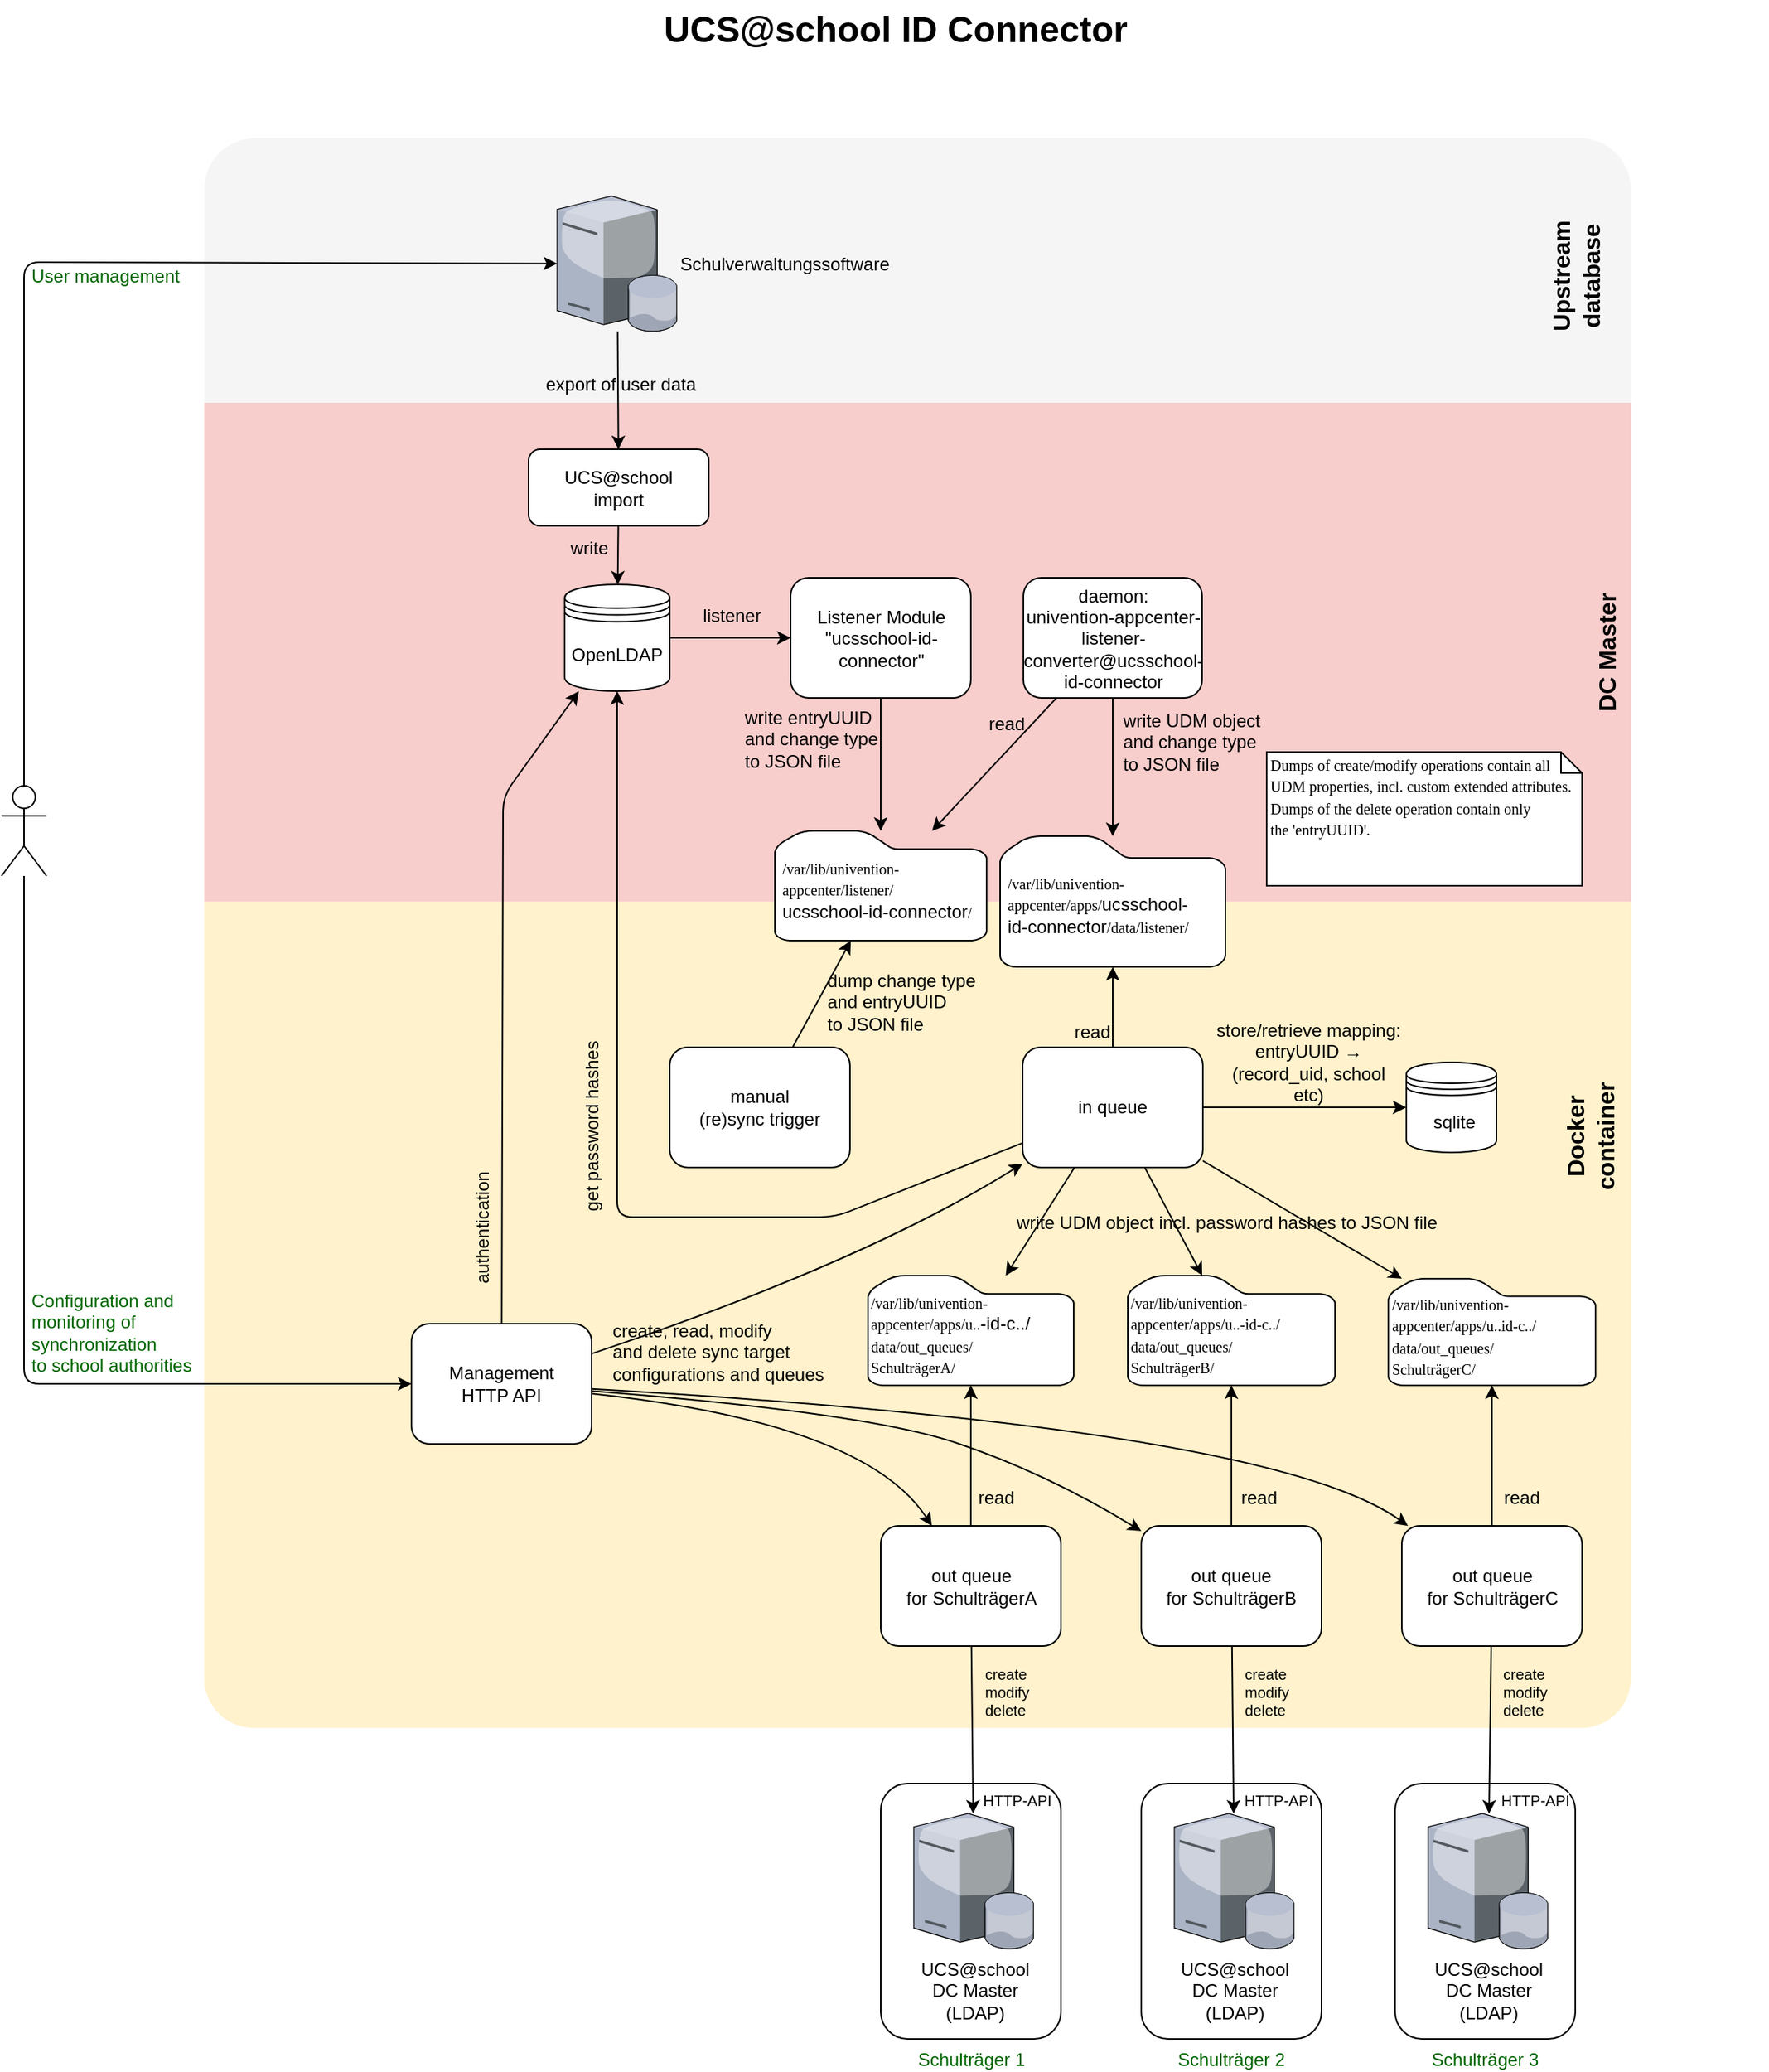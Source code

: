 <mxfile version="11.1.4" type="device"><diagram name="Page-1" id="e3a06f82-3646-2815-327d-82caf3d4e204"><mxGraphModel dx="1100" dy="651" grid="1" gridSize="10" guides="1" tooltips="1" connect="1" arrows="1" fold="1" page="1" pageScale="1.5" pageWidth="827" pageHeight="1169" background="none" math="0" shadow="0"><root><mxCell id="0" style=";html=1;"/><mxCell id="1" style=";html=1;" parent="0"/><mxCell id="p7PzKAsiORyZHISJg6rD-92" value="&lt;font color=&quot;#006600&quot;&gt;Bildungsministerium&lt;/font&gt;" style="rounded=1;whiteSpace=wrap;html=1;labelPosition=center;verticalLabelPosition=bottom;align=center;verticalAlign=top;strokeColor=none;fillColor=#f5f5f5;fontColor=#333333;" parent="1" vertex="1"><mxGeometry x="160" y="142" width="950" height="226" as="geometry"/></mxCell><mxCell id="Fv9wVL-wuWfZurTPlImG-31" value="" style="rounded=1;whiteSpace=wrap;html=1;labelPosition=center;verticalLabelPosition=bottom;align=center;verticalAlign=top;fillColor=#fff2cc;strokeColor=none;" parent="1" vertex="1"><mxGeometry x="160" y="350" width="950" height="810" as="geometry"/></mxCell><mxCell id="p7PzKAsiORyZHISJg6rD-90" value="" style="rounded=0;whiteSpace=wrap;html=1;labelBackgroundColor=#ffffff;fontSize=12;align=left;fillColor=#f8cecc;strokeColor=none;" parent="1" vertex="1"><mxGeometry x="160" y="318" width="950" height="332" as="geometry"/></mxCell><mxCell id="p7PzKAsiORyZHISJg6rD-93" value="" style="rounded=1;whiteSpace=wrap;html=1;labelPosition=center;verticalLabelPosition=bottom;align=center;verticalAlign=top;fillColor=#fff2cc;strokeColor=none;" parent="1" vertex="1"><mxGeometry x="160" y="980" width="950" height="220" as="geometry"/></mxCell><mxCell id="p7PzKAsiORyZHISJg6rD-4" value="OpenLDAP" style="shape=datastore;whiteSpace=wrap;html=1;labelPosition=center;verticalLabelPosition=middle;align=center;verticalAlign=middle;" parent="1" vertex="1"><mxGeometry x="400" y="439.0" width="70" height="71" as="geometry"/></mxCell><mxCell id="p7PzKAsiORyZHISJg6rD-5" value="Listener Module&lt;br&gt;&quot;&lt;span&gt;ucsschool-id-connector&lt;/span&gt;&lt;span&gt;&quot;&lt;/span&gt;" style="shape=ext;rounded=1;html=1;whiteSpace=wrap;" parent="1" vertex="1"><mxGeometry x="550.5" y="434.5" width="120" height="80" as="geometry"/></mxCell><mxCell id="p7PzKAsiORyZHISJg6rD-6" value="" style="endArrow=classic;html=1;" parent="1" source="p7PzKAsiORyZHISJg6rD-4" target="p7PzKAsiORyZHISJg6rD-5" edge="1"><mxGeometry width="50" height="50" relative="1" as="geometry"><mxPoint x="422.5" y="620.0" as="sourcePoint"/><mxPoint x="576.5" y="620.0" as="targetPoint"/></mxGeometry></mxCell><mxCell id="p7PzKAsiORyZHISJg6rD-7" value="listener" style="text;html=1;resizable=0;points=[];align=center;verticalAlign=middle;labelBackgroundColor=none;" parent="p7PzKAsiORyZHISJg6rD-6" vertex="1" connectable="0"><mxGeometry x="0.342" relative="1" as="geometry"><mxPoint x="-13.5" y="-14.5" as="offset"/></mxGeometry></mxCell><mxCell id="p7PzKAsiORyZHISJg6rD-13" value="UCS@school&lt;br&gt;import" style="shape=ext;rounded=1;html=1;whiteSpace=wrap;" parent="1" vertex="1"><mxGeometry x="376" y="349" width="120" height="51" as="geometry"/></mxCell><mxCell id="p7PzKAsiORyZHISJg6rD-14" value="" style="endArrow=classic;html=1;" parent="1" source="p7PzKAsiORyZHISJg6rD-13" target="p7PzKAsiORyZHISJg6rD-4" edge="1"><mxGeometry width="50" height="50" relative="1" as="geometry"><mxPoint x="115.0" y="679.0" as="sourcePoint"/><mxPoint x="219" y="679.0" as="targetPoint"/></mxGeometry></mxCell><mxCell id="p7PzKAsiORyZHISJg6rD-15" value="write" style="text;html=1;resizable=0;points=[];align=center;verticalAlign=middle;labelBackgroundColor=none;" parent="p7PzKAsiORyZHISJg6rD-14" vertex="1" connectable="0"><mxGeometry x="0.342" relative="1" as="geometry"><mxPoint x="-19.5" y="-11" as="offset"/></mxGeometry></mxCell><mxCell id="p7PzKAsiORyZHISJg6rD-18" value="&lt;div&gt;daemon:&lt;/div&gt;&lt;div&gt;univention-appcenter-listener-converter@&lt;span&gt;ucsschool-id-connector&lt;/span&gt;&lt;/div&gt;" style="shape=ext;rounded=1;html=1;whiteSpace=wrap;" parent="1" vertex="1"><mxGeometry x="705.5" y="434.5" width="119" height="80" as="geometry"/></mxCell><mxCell id="p7PzKAsiORyZHISJg6rD-30" value="in queue" style="shape=ext;rounded=1;html=1;whiteSpace=wrap;" parent="1" vertex="1"><mxGeometry x="705" y="747.0" width="120" height="80" as="geometry"/></mxCell><mxCell id="p7PzKAsiORyZHISJg6rD-36" value="sqlite" style="shape=datastore;whiteSpace=wrap;html=1;labelPosition=center;verticalLabelPosition=middle;align=center;verticalAlign=middle;spacingLeft=3;" parent="1" vertex="1"><mxGeometry x="960.5" y="757.0" width="60" height="60" as="geometry"/></mxCell><mxCell id="p7PzKAsiORyZHISJg6rD-37" value="" style="endArrow=none;html=1;startArrow=classic;startFill=1;endFill=0;" parent="1" source="p7PzKAsiORyZHISJg6rD-36" target="p7PzKAsiORyZHISJg6rD-30" edge="1"><mxGeometry width="50" height="50" relative="1" as="geometry"><mxPoint x="692.5" y="892.5" as="sourcePoint"/><mxPoint x="692.5" y="1002.5" as="targetPoint"/></mxGeometry></mxCell><mxCell id="p7PzKAsiORyZHISJg6rD-38" value="store/retrieve&amp;nbsp;&lt;span style=&quot;text-align: left ; white-space: normal&quot;&gt;mapping:&lt;/span&gt;&lt;br&gt;&lt;span style=&quot;text-align: left ; white-space: normal&quot;&gt;entryUUID →&lt;br&gt;(record_uid, school etc)&lt;/span&gt;" style="text;html=1;resizable=0;points=[];align=center;verticalAlign=middle;labelBackgroundColor=none;spacingLeft=3;" parent="p7PzKAsiORyZHISJg6rD-37" vertex="1" connectable="0"><mxGeometry x="0.342" relative="1" as="geometry"><mxPoint x="23.5" y="-30" as="offset"/></mxGeometry></mxCell><mxCell id="p7PzKAsiORyZHISJg6rD-49" value="&lt;span&gt;&lt;font face=&quot;verdana&quot;&gt;&lt;span style=&quot;font-size: 10px&quot;&gt;/var/lib/univention-&lt;br&gt;appcenter/apps/u..&lt;/span&gt;&lt;/font&gt;&lt;/span&gt;&lt;span&gt;-id-c../&lt;/span&gt;&lt;span&gt;&lt;font face=&quot;verdana&quot;&gt;&lt;span style=&quot;font-size: 10px&quot;&gt;&lt;br&gt;&lt;/span&gt;&lt;/font&gt;&lt;/span&gt;&lt;span&gt;&lt;font face=&quot;verdana&quot;&gt;&lt;span style=&quot;font-size: 10px&quot;&gt;data/out_queues/&lt;br&gt;SchulträgerA/&lt;/span&gt;&lt;/font&gt;&lt;br&gt;&lt;/span&gt;" style="shadow=0;dashed=0;html=1;strokeColor=#000000;labelPosition=center;verticalLabelPosition=middle;verticalAlign=middle;align=left;shape=mxgraph.mscae.enterprise.folder;fillColor=#ffffff;fontFamily=Helvetica;fontSize=12;fontColor=#000000;spacing=2;spacingTop=4;" parent="1" vertex="1"><mxGeometry x="602" y="899.0" width="137" height="73" as="geometry"/></mxCell><mxCell id="p7PzKAsiORyZHISJg6rD-50" value="&lt;span style=&quot;font-family: &amp;#34;verdana&amp;#34; ; font-size: 10px&quot;&gt;/var/lib/univention-&lt;br&gt;appcenter/apps/u..-&lt;/span&gt;&lt;span style=&quot;font-family: &amp;#34;verdana&amp;#34; ; font-size: 10px&quot;&gt;id-c../&lt;/span&gt;&lt;span style=&quot;font-family: &amp;#34;verdana&amp;#34; ; font-size: 10px&quot;&gt;&lt;br&gt;data/out_queues/&lt;br&gt;&lt;/span&gt;&lt;span style=&quot;font-family: &amp;#34;verdana&amp;#34; ; font-size: 10px&quot;&gt;SchulträgerB/&lt;/span&gt;&lt;span style=&quot;font-family: &amp;#34;verdana&amp;#34; ; font-size: 10px&quot;&gt;&lt;br&gt;&lt;/span&gt;" style="shadow=0;dashed=0;html=1;strokeColor=#000000;labelPosition=center;verticalLabelPosition=middle;verticalAlign=middle;align=left;shape=mxgraph.mscae.enterprise.folder;fillColor=#ffffff;fontFamily=Helvetica;fontSize=12;fontColor=#000000;spacingTop=4;" parent="1" vertex="1"><mxGeometry x="775" y="899" width="138" height="73" as="geometry"/></mxCell><mxCell id="p7PzKAsiORyZHISJg6rD-51" value="&lt;span style=&quot;font-family: &amp;#34;verdana&amp;#34; ; font-size: 10px&quot;&gt;/var/lib/univention-&lt;br&gt;appcenter/apps/u..&lt;/span&gt;&lt;span style=&quot;font-family: &amp;#34;verdana&amp;#34; ; font-size: 10px&quot;&gt;id-c..&lt;/span&gt;&lt;span style=&quot;font-family: &amp;#34;verdana&amp;#34; ; font-size: 10px&quot;&gt;/&lt;br&gt;data/out_queues/&lt;br&gt;&lt;/span&gt;&lt;span style=&quot;font-family: &amp;#34;verdana&amp;#34; ; font-size: 10px&quot;&gt;SchulträgerC/&lt;/span&gt;&lt;span style=&quot;font-family: &amp;#34;verdana&amp;#34; ; font-size: 10px&quot;&gt;&lt;br&gt;&lt;/span&gt;" style="shadow=0;dashed=0;html=1;strokeColor=#000000;labelPosition=center;verticalLabelPosition=middle;verticalAlign=middle;align=left;shape=mxgraph.mscae.enterprise.folder;fillColor=#ffffff;fontFamily=Helvetica;fontSize=12;fontColor=#000000;spacingTop=4;" parent="1" vertex="1"><mxGeometry x="948.5" y="901.0" width="138" height="71" as="geometry"/></mxCell><mxCell id="p7PzKAsiORyZHISJg6rD-58" value="out queue&lt;br&gt;for SchulträgerA" style="shape=ext;rounded=1;html=1;whiteSpace=wrap;" parent="1" vertex="1"><mxGeometry x="610.5" y="1065.5" width="120" height="80" as="geometry"/></mxCell><mxCell id="p7PzKAsiORyZHISJg6rD-59" value="out queue&lt;br&gt;for SchulträgerC" style="shape=ext;rounded=1;html=1;whiteSpace=wrap;" parent="1" vertex="1"><mxGeometry x="957.5" y="1065.5" width="120" height="80" as="geometry"/></mxCell><mxCell id="p7PzKAsiORyZHISJg6rD-60" value="out queue&lt;br&gt;for SchulträgerB" style="shape=ext;rounded=1;html=1;whiteSpace=wrap;" parent="1" vertex="1"><mxGeometry x="784" y="1065.5" width="120" height="80" as="geometry"/></mxCell><mxCell id="p7PzKAsiORyZHISJg6rD-61" value="" style="endArrow=none;html=1;startArrow=classic;startFill=1;endFill=0;" parent="1" source="p7PzKAsiORyZHISJg6rD-49" target="p7PzKAsiORyZHISJg6rD-58" edge="1"><mxGeometry width="50" height="50" relative="1" as="geometry"><mxPoint x="520.5" y="1234.0" as="sourcePoint"/><mxPoint x="520.5" y="1344" as="targetPoint"/></mxGeometry></mxCell><mxCell id="p7PzKAsiORyZHISJg6rD-62" value="read" style="text;html=1;resizable=0;points=[];align=center;verticalAlign=middle;labelBackgroundColor=none;spacingLeft=3;" parent="p7PzKAsiORyZHISJg6rD-61" vertex="1" connectable="0"><mxGeometry x="0.342" relative="1" as="geometry"><mxPoint x="14.5" y="12.5" as="offset"/></mxGeometry></mxCell><mxCell id="p7PzKAsiORyZHISJg6rD-63" value="" style="endArrow=none;html=1;startArrow=classic;startFill=1;endFill=0;" parent="1" source="p7PzKAsiORyZHISJg6rD-50" target="p7PzKAsiORyZHISJg6rD-60" edge="1"><mxGeometry width="50" height="50" relative="1" as="geometry"><mxPoint x="676" y="1264" as="sourcePoint"/><mxPoint x="676" y="1374" as="targetPoint"/></mxGeometry></mxCell><mxCell id="p7PzKAsiORyZHISJg6rD-64" value="read" style="text;html=1;resizable=0;points=[];align=center;verticalAlign=middle;labelBackgroundColor=none;spacingLeft=3;" parent="p7PzKAsiORyZHISJg6rD-63" vertex="1" connectable="0"><mxGeometry x="0.342" relative="1" as="geometry"><mxPoint x="16" y="12.5" as="offset"/></mxGeometry></mxCell><mxCell id="p7PzKAsiORyZHISJg6rD-65" value="" style="endArrow=none;html=1;startArrow=classic;startFill=1;endFill=0;" parent="1" source="p7PzKAsiORyZHISJg6rD-51" target="p7PzKAsiORyZHISJg6rD-59" edge="1"><mxGeometry width="50" height="50" relative="1" as="geometry"><mxPoint x="950.5" y="1254" as="sourcePoint"/><mxPoint x="950.5" y="1364" as="targetPoint"/></mxGeometry></mxCell><mxCell id="p7PzKAsiORyZHISJg6rD-66" value="read" style="text;html=1;resizable=0;points=[];align=center;verticalAlign=middle;labelBackgroundColor=none;spacingLeft=3;" parent="p7PzKAsiORyZHISJg6rD-65" vertex="1" connectable="0"><mxGeometry x="0.342" relative="1" as="geometry"><mxPoint x="17.5" y="12.5" as="offset"/></mxGeometry></mxCell><mxCell id="p7PzKAsiORyZHISJg6rD-57" value="&lt;span style=&quot;font-size: 10px&quot;&gt;Dumps of create/modify operations contain all UDM properties, incl. custom extended attributes.&lt;br&gt;Dumps of the delete operation contain only the&amp;nbsp;&lt;/span&gt;&lt;span style=&quot;font-size: 10px&quot;&gt;'entryUUID'.&lt;/span&gt;&lt;span style=&quot;font-size: 10px&quot;&gt;&lt;br&gt;&lt;/span&gt;" style="shape=note;whiteSpace=wrap;html=1;size=14;verticalAlign=top;align=left;spacingTop=-6;rounded=0;shadow=0;comic=0;labelBackgroundColor=none;strokeColor=#000000;strokeWidth=1;fillColor=#FFFFFF;fontFamily=Verdana;fontSize=12;fontColor=#000000;" parent="1" vertex="1"><mxGeometry x="867.5" y="550.5" width="210" height="89" as="geometry"/></mxCell><mxCell id="p7PzKAsiORyZHISJg6rD-9" value="&lt;span style=&quot;font-family: &amp;#34;verdana&amp;#34; ; font-size: 10px&quot;&gt;/var/lib/univention-&lt;br&gt;appcenter/listener/&lt;br&gt;&lt;/span&gt;&lt;span&gt;ucsschool-id-connector&lt;/span&gt;&lt;span style=&quot;font-family: &amp;#34;verdana&amp;#34; ; font-size: 10px&quot;&gt;/&lt;br&gt;&lt;/span&gt;" style="shadow=0;dashed=0;html=1;strokeColor=#000000;labelPosition=center;verticalLabelPosition=middle;verticalAlign=middle;align=left;shape=mxgraph.mscae.enterprise.folder;fillColor=#ffffff;fontFamily=Helvetica;fontSize=12;fontColor=#000000;spacingLeft=3;spacingTop=4;" parent="1" vertex="1"><mxGeometry x="540" y="603" width="141" height="73" as="geometry"/></mxCell><mxCell id="p7PzKAsiORyZHISJg6rD-21" value="&lt;span&gt;&lt;font face=&quot;verdana&quot;&gt;&lt;span style=&quot;font-size: 10px&quot;&gt;/var/lib/univention-&lt;br&gt;appcenter/apps/&lt;/span&gt;&lt;/font&gt;&lt;/span&gt;&lt;span&gt;ucsschool-&lt;br&gt;id-connector&lt;/span&gt;&lt;span&gt;&lt;font face=&quot;verdana&quot;&gt;&lt;span style=&quot;font-size: 10px&quot;&gt;/data/listener/&lt;/span&gt;&lt;/font&gt;&lt;br&gt;&lt;/span&gt;" style="shadow=0;dashed=0;html=1;strokeColor=#000000;labelPosition=center;verticalLabelPosition=middle;verticalAlign=middle;align=left;shape=mxgraph.mscae.enterprise.folder;fillColor=#ffffff;fontFamily=Helvetica;fontSize=12;fontColor=#000000;spacingLeft=3;spacingTop=4;" parent="1" vertex="1"><mxGeometry x="690" y="606.5" width="150" height="87" as="geometry"/></mxCell><mxCell id="p7PzKAsiORyZHISJg6rD-10" value="" style="endArrow=classic;html=1;" parent="1" source="p7PzKAsiORyZHISJg6rD-5" target="p7PzKAsiORyZHISJg6rD-9" edge="1"><mxGeometry width="50" height="50" relative="1" as="geometry"><mxPoint x="635.5" y="591.5" as="sourcePoint"/><mxPoint x="752.5" y="591.5" as="targetPoint"/></mxGeometry></mxCell><mxCell id="p7PzKAsiORyZHISJg6rD-11" value="write entryUUID&lt;br&gt;and change type&lt;br&gt;to JSON file" style="text;html=1;resizable=0;points=[];align=left;verticalAlign=middle;labelBackgroundColor=none;spacingRight=3;" parent="p7PzKAsiORyZHISJg6rD-10" vertex="1" connectable="0"><mxGeometry x="0.342" relative="1" as="geometry"><mxPoint x="-92.5" y="-32.5" as="offset"/></mxGeometry></mxCell><mxCell id="p7PzKAsiORyZHISJg6rD-19" value="" style="endArrow=classic;html=1;" parent="1" source="p7PzKAsiORyZHISJg6rD-18" target="p7PzKAsiORyZHISJg6rD-21" edge="1"><mxGeometry width="50" height="50" relative="1" as="geometry"><mxPoint x="464.5" y="688.5" as="sourcePoint"/><mxPoint x="464.5" y="798.5" as="targetPoint"/></mxGeometry></mxCell><mxCell id="p7PzKAsiORyZHISJg6rD-20" value="write UDM object&lt;br&gt;&lt;span style=&quot;text-align: right&quot;&gt;and change type&lt;br&gt;&lt;/span&gt;to JSON file" style="text;html=1;resizable=0;points=[];align=left;verticalAlign=middle;labelBackgroundColor=none;spacingLeft=3;" parent="p7PzKAsiORyZHISJg6rD-19" vertex="1" connectable="0"><mxGeometry x="0.342" relative="1" as="geometry"><mxPoint x="2" y="-32.5" as="offset"/></mxGeometry></mxCell><mxCell id="p7PzKAsiORyZHISJg6rD-22" value="" style="endArrow=classic;html=1;" parent="1" source="p7PzKAsiORyZHISJg6rD-18" target="p7PzKAsiORyZHISJg6rD-9" edge="1"><mxGeometry width="50" height="50" relative="1" as="geometry"><mxPoint x="692.5" y="688.5" as="sourcePoint"/><mxPoint x="692.5" y="798.5" as="targetPoint"/></mxGeometry></mxCell><mxCell id="p7PzKAsiORyZHISJg6rD-23" value="read" style="text;html=1;resizable=0;points=[];align=center;verticalAlign=middle;labelBackgroundColor=none;" parent="p7PzKAsiORyZHISJg6rD-22" vertex="1" connectable="0"><mxGeometry x="0.342" relative="1" as="geometry"><mxPoint x="21.5" y="-42" as="offset"/></mxGeometry></mxCell><mxCell id="p7PzKAsiORyZHISJg6rD-41" value="" style="endArrow=classic;html=1;" parent="1" source="p7PzKAsiORyZHISJg6rD-30" target="p7PzKAsiORyZHISJg6rD-4" edge="1"><mxGeometry width="50" height="50" relative="1" as="geometry"><mxPoint x="738.7" y="1092" as="sourcePoint"/><mxPoint x="674.3" y="1162" as="targetPoint"/><Array as="points"><mxPoint x="580" y="860"/><mxPoint x="435" y="860"/></Array></mxGeometry></mxCell><mxCell id="p7PzKAsiORyZHISJg6rD-42" value="get password hashes" style="text;html=1;resizable=0;points=[];align=center;verticalAlign=middle;labelBackgroundColor=none;rotation=-90;" parent="p7PzKAsiORyZHISJg6rD-41" vertex="1" connectable="0"><mxGeometry x="0.342" relative="1" as="geometry"><mxPoint x="-17" y="83" as="offset"/></mxGeometry></mxCell><mxCell id="p7PzKAsiORyZHISJg6rD-28" value="" style="endArrow=none;html=1;startArrow=classic;startFill=1;endFill=0;" parent="1" source="p7PzKAsiORyZHISJg6rD-21" target="p7PzKAsiORyZHISJg6rD-30" edge="1"><mxGeometry width="50" height="50" relative="1" as="geometry"><mxPoint x="514.5" y="1078.5" as="sourcePoint"/><mxPoint x="938.5" y="1562.361" as="targetPoint"/></mxGeometry></mxCell><mxCell id="p7PzKAsiORyZHISJg6rD-29" value="read" style="text;html=1;resizable=0;points=[];align=center;verticalAlign=middle;labelBackgroundColor=none;spacingLeft=3;" parent="p7PzKAsiORyZHISJg6rD-28" vertex="1" connectable="0"><mxGeometry x="0.342" relative="1" as="geometry"><mxPoint x="-16" y="7" as="offset"/></mxGeometry></mxCell><mxCell id="p7PzKAsiORyZHISJg6rD-103" value="DC Master" style="text;html=1;strokeColor=none;fillColor=none;align=center;verticalAlign=middle;whiteSpace=wrap;rounded=0;labelBackgroundColor=none;fontSize=16;fontColor=#000000;opacity=60;rotation=-90;fontStyle=1" parent="1" vertex="1"><mxGeometry x="1047" y="474" width="94" height="20" as="geometry"/></mxCell><mxCell id="p7PzKAsiORyZHISJg6rD-107" value="Upstream database" style="text;html=1;strokeColor=none;fillColor=none;align=center;verticalAlign=middle;whiteSpace=wrap;rounded=0;labelBackgroundColor=none;fontSize=16;fontColor=#000000;opacity=60;rotation=-90;fontStyle=1" parent="1" vertex="1"><mxGeometry x="1008" y="212" width="130" height="43" as="geometry"/></mxCell><mxCell id="p7PzKAsiORyZHISJg6rD-108" value="Schulverwaltungssoftware" style="verticalLabelPosition=middle;aspect=fixed;html=1;verticalAlign=middle;strokeColor=none;align=left;outlineConnect=0;shape=mxgraph.citrix.database_server;labelPosition=right;" parent="1" vertex="1"><mxGeometry x="395" y="180.5" width="80" height="90" as="geometry"/></mxCell><mxCell id="p7PzKAsiORyZHISJg6rD-109" value="" style="endArrow=classic;html=1;" parent="1" source="p7PzKAsiORyZHISJg6rD-108" target="p7PzKAsiORyZHISJg6rD-13" edge="1"><mxGeometry width="50" height="50" relative="1" as="geometry"><mxPoint x="355" y="397" as="sourcePoint"/><mxPoint x="402" y="225.5" as="targetPoint"/></mxGeometry></mxCell><mxCell id="p7PzKAsiORyZHISJg6rD-110" value="export of&amp;nbsp;user data" style="text;html=1;resizable=0;points=[];align=center;verticalAlign=middle;labelBackgroundColor=none;" parent="p7PzKAsiORyZHISJg6rD-109" vertex="1" connectable="0"><mxGeometry x="0.342" relative="1" as="geometry"><mxPoint x="1.5" y="-17.5" as="offset"/></mxGeometry></mxCell><mxCell id="p7PzKAsiORyZHISJg6rD-111" value="Management&lt;br&gt;HTTP API" style="shape=ext;rounded=1;html=1;whiteSpace=wrap;" parent="1" vertex="1"><mxGeometry x="298" y="931" width="120" height="80" as="geometry"/></mxCell><mxCell id="p7PzKAsiORyZHISJg6rD-113" value="" style="curved=1;endArrow=classic;html=1;fontSize=16;fontColor=#000000;" parent="1" source="p7PzKAsiORyZHISJg6rD-111" target="p7PzKAsiORyZHISJg6rD-60" edge="1"><mxGeometry width="50" height="50" relative="1" as="geometry"><mxPoint x="364" y="1297" as="sourcePoint"/><mxPoint x="414" y="1247" as="targetPoint"/><Array as="points"><mxPoint x="600" y="990"/><mxPoint x="720" y="1030"/></Array></mxGeometry></mxCell><mxCell id="p7PzKAsiORyZHISJg6rD-114" value="" style="curved=1;endArrow=classic;html=1;fontSize=16;fontColor=#000000;" parent="1" source="p7PzKAsiORyZHISJg6rD-111" target="p7PzKAsiORyZHISJg6rD-59" edge="1"><mxGeometry width="50" height="50" relative="1" as="geometry"><mxPoint x="374" y="1287" as="sourcePoint"/><mxPoint x="424" y="1237" as="targetPoint"/><Array as="points"><mxPoint x="870" y="1000"/></Array></mxGeometry></mxCell><mxCell id="p7PzKAsiORyZHISJg6rD-115" value="" style="curved=1;endArrow=classic;html=1;fontSize=16;fontColor=#000000;" parent="1" source="p7PzKAsiORyZHISJg6rD-111" target="p7PzKAsiORyZHISJg6rD-58" edge="1"><mxGeometry width="50" height="50" relative="1" as="geometry"><mxPoint x="384" y="1387" as="sourcePoint"/><mxPoint x="434" y="1337" as="targetPoint"/><Array as="points"><mxPoint x="600" y="997"/></Array></mxGeometry></mxCell><mxCell id="p7PzKAsiORyZHISJg6rD-117" value="" style="curved=1;endArrow=classic;html=1;fontSize=16;fontColor=#000000;" parent="1" source="p7PzKAsiORyZHISJg6rD-111" target="p7PzKAsiORyZHISJg6rD-30" edge="1"><mxGeometry width="50" height="50" relative="1" as="geometry"><mxPoint x="344" y="1177" as="sourcePoint"/><mxPoint x="394" y="1127" as="targetPoint"/><Array as="points"><mxPoint x="600" y="890"/></Array></mxGeometry></mxCell><mxCell id="p7PzKAsiORyZHISJg6rD-118" value="create, read,&amp;nbsp;modify&lt;br style=&quot;font-size: 12px&quot;&gt;and delete sync target&lt;br&gt;configurations and queues" style="text;html=1;resizable=0;points=[];align=left;verticalAlign=middle;labelBackgroundColor=none;fontSize=12;direction=south;" parent="p7PzKAsiORyZHISJg6rD-117" vertex="1" connectable="0"><mxGeometry x="-0.199" relative="1" as="geometry"><mxPoint x="-107.5" y="39" as="offset"/></mxGeometry></mxCell><mxCell id="p7PzKAsiORyZHISJg6rD-203" value="" style="shape=umlActor;verticalLabelPosition=middle;labelBackgroundColor=#ffffff;verticalAlign=middle;html=1;outlineConnect=0;rounded=0;glass=0;comic=0;fillColor=none;gradientColor=none;fontColor=#006600;align=left;labelPosition=right;" parent="1" vertex="1"><mxGeometry x="25" y="573" width="30" height="60" as="geometry"/></mxCell><mxCell id="p7PzKAsiORyZHISJg6rD-204" value="" style="endArrow=classic;html=1;fontSize=12;fontColor=#006600;" parent="1" source="p7PzKAsiORyZHISJg6rD-203" target="p7PzKAsiORyZHISJg6rD-108" edge="1"><mxGeometry width="50" height="50" relative="1" as="geometry"><mxPoint x="100" y="597.5" as="sourcePoint"/><mxPoint x="150" y="547.5" as="targetPoint"/><Array as="points"><mxPoint x="40" y="224.5"/></Array></mxGeometry></mxCell><mxCell id="p7PzKAsiORyZHISJg6rD-205" value="" style="endArrow=classic;html=1;fontSize=12;fontColor=#006600;" parent="1" source="p7PzKAsiORyZHISJg6rD-203" target="p7PzKAsiORyZHISJg6rD-111" edge="1"><mxGeometry width="50" height="50" relative="1" as="geometry"><mxPoint x="56.242" y="692" as="sourcePoint"/><mxPoint x="285" y="255.231" as="targetPoint"/><Array as="points"><mxPoint x="40" y="971"/></Array></mxGeometry></mxCell><mxCell id="p7PzKAsiORyZHISJg6rD-207" value="Configuration and&lt;br&gt;monitoring of&lt;br&gt;synchronization&lt;br&gt;to school authorities" style="text;html=1;resizable=0;points=[];align=left;verticalAlign=middle;labelBackgroundColor=none;fontColor=#006600;spacingLeft=3;" parent="p7PzKAsiORyZHISJg6rD-205" vertex="1" connectable="0"><mxGeometry x="-0.222" y="1" relative="1" as="geometry"><mxPoint x="-1" y="71.5" as="offset"/></mxGeometry></mxCell><mxCell id="h6PBELJu7nGMnE4JU9nR-3" value="User management" style="text;html=1;resizable=0;points=[];align=left;verticalAlign=middle;labelBackgroundColor=none;fontColor=#006600;spacingLeft=3;" parent="p7PzKAsiORyZHISJg6rD-205" vertex="1" connectable="0"><mxGeometry x="-0.222" y="1" relative="1" as="geometry"><mxPoint x="-1" y="-631.5" as="offset"/></mxGeometry></mxCell><mxCell id="p7PzKAsiORyZHISJg6rD-216" value="" style="endArrow=classic;html=1;fontSize=12;fontColor=#000000;" parent="1" source="p7PzKAsiORyZHISJg6rD-111" target="p7PzKAsiORyZHISJg6rD-4" edge="1"><mxGeometry width="50" height="50" relative="1" as="geometry"><mxPoint x="284.5" y="817.5" as="sourcePoint"/><mxPoint x="334.5" y="767.5" as="targetPoint"/><Array as="points"><mxPoint x="359" y="580"/></Array></mxGeometry></mxCell><mxCell id="p7PzKAsiORyZHISJg6rD-217" value="authentication" style="text;html=1;resizable=0;points=[];align=center;verticalAlign=middle;labelBackgroundColor=none;rotation=-90;" parent="p7PzKAsiORyZHISJg6rD-216" vertex="1" connectable="0"><mxGeometry x="-0.024" y="-100" relative="1" as="geometry"><mxPoint x="-113.5" y="149.5" as="offset"/></mxGeometry></mxCell><mxCell id="p7PzKAsiORyZHISJg6rD-222" value="manual&lt;br&gt;(re)sync trigger" style="shape=ext;rounded=1;html=1;whiteSpace=wrap;" parent="1" vertex="1"><mxGeometry x="470" y="747" width="120" height="80" as="geometry"/></mxCell><mxCell id="p7PzKAsiORyZHISJg6rD-223" value="" style="endArrow=none;html=1;startArrow=classic;startFill=1;endFill=0;" parent="1" source="p7PzKAsiORyZHISJg6rD-9" target="p7PzKAsiORyZHISJg6rD-222" edge="1"><mxGeometry width="50" height="50" relative="1" as="geometry"><mxPoint x="1070" y="925.5" as="sourcePoint"/><mxPoint x="1070" y="1059.5" as="targetPoint"/><Array as="points"/></mxGeometry></mxCell><mxCell id="p7PzKAsiORyZHISJg6rD-224" value="&lt;span style=&quot;&quot;&gt;dump change type&lt;/span&gt;&lt;br style=&quot;&quot;&gt;&lt;span style=&quot;&quot;&gt;and entryUUID&lt;/span&gt;&lt;br style=&quot;&quot;&gt;&lt;span style=&quot;&quot;&gt;to JSON file&lt;/span&gt;" style="text;html=1;resizable=0;points=[];align=left;verticalAlign=middle;labelBackgroundColor=none;spacingLeft=3;" parent="p7PzKAsiORyZHISJg6rD-223" vertex="1" connectable="0"><mxGeometry x="0.342" relative="1" as="geometry"><mxPoint x="5.5" y="-7.5" as="offset"/></mxGeometry></mxCell><mxCell id="p7PzKAsiORyZHISJg6rD-227" value="UCS@school ID Connector" style="text;html=1;strokeColor=none;fillColor=none;align=center;verticalAlign=middle;whiteSpace=wrap;rounded=0;labelBackgroundColor=none;fontSize=24;fontStyle=1" parent="1" vertex="1"><mxGeometry x="40" y="50" width="1161" height="40" as="geometry"/></mxCell><mxCell id="eEm8QDs5ITuvRB7-UHU_-8" value="" style="group" parent="1" vertex="1" connectable="0"><mxGeometry x="953" y="1237" width="120" height="170" as="geometry"/></mxCell><mxCell id="p7PzKAsiORyZHISJg6rD-71" value="" style="group" parent="eEm8QDs5ITuvRB7-UHU_-8" vertex="1" connectable="0"><mxGeometry width="120" height="170" as="geometry"/></mxCell><mxCell id="Fv9wVL-wuWfZurTPlImG-28" value="&lt;font color=&quot;#006600&quot;&gt;Schulträger 3&lt;/font&gt;" style="rounded=1;whiteSpace=wrap;html=1;labelPosition=center;verticalLabelPosition=bottom;align=center;verticalAlign=top;" parent="p7PzKAsiORyZHISJg6rD-71" vertex="1"><mxGeometry width="120" height="170" as="geometry"/></mxCell><mxCell id="Fv9wVL-wuWfZurTPlImG-11" value="UCS@school&lt;br&gt;DC Master&lt;br&gt;(LDAP)" style="verticalLabelPosition=bottom;aspect=fixed;html=1;verticalAlign=top;strokeColor=none;align=center;outlineConnect=0;shape=mxgraph.citrix.database_server;" parent="p7PzKAsiORyZHISJg6rD-71" vertex="1"><mxGeometry x="22" y="20" width="80" height="90" as="geometry"/></mxCell><mxCell id="eEm8QDs5ITuvRB7-UHU_-9" value="" style="group" parent="1" vertex="1" connectable="0"><mxGeometry x="784" y="1237" width="120" height="170" as="geometry"/></mxCell><mxCell id="p7PzKAsiORyZHISJg6rD-72" value="" style="group" parent="eEm8QDs5ITuvRB7-UHU_-9" vertex="1" connectable="0"><mxGeometry width="120" height="170" as="geometry"/></mxCell><mxCell id="p7PzKAsiORyZHISJg6rD-73" value="&lt;font color=&quot;#006600&quot;&gt;Schulträger 2&lt;/font&gt;" style="rounded=1;whiteSpace=wrap;html=1;labelPosition=center;verticalLabelPosition=bottom;align=center;verticalAlign=top;" parent="p7PzKAsiORyZHISJg6rD-72" vertex="1"><mxGeometry width="120" height="170" as="geometry"/></mxCell><mxCell id="p7PzKAsiORyZHISJg6rD-74" value="UCS@school&lt;br&gt;DC Master&lt;br&gt;(LDAP)" style="verticalLabelPosition=bottom;aspect=fixed;html=1;verticalAlign=top;strokeColor=none;align=center;outlineConnect=0;shape=mxgraph.citrix.database_server;" parent="p7PzKAsiORyZHISJg6rD-72" vertex="1"><mxGeometry x="22" y="20" width="80" height="90" as="geometry"/></mxCell><mxCell id="eEm8QDs5ITuvRB7-UHU_-10" value="" style="group" parent="1" vertex="1" connectable="0"><mxGeometry x="610.5" y="1237" width="120" height="170" as="geometry"/></mxCell><mxCell id="p7PzKAsiORyZHISJg6rD-79" value="" style="group" parent="eEm8QDs5ITuvRB7-UHU_-10" vertex="1" connectable="0"><mxGeometry width="120" height="170" as="geometry"/></mxCell><mxCell id="p7PzKAsiORyZHISJg6rD-80" value="&lt;font color=&quot;#006600&quot;&gt;Schulträger 1&lt;/font&gt;" style="rounded=1;whiteSpace=wrap;html=1;labelPosition=center;verticalLabelPosition=bottom;align=center;verticalAlign=top;" parent="p7PzKAsiORyZHISJg6rD-79" vertex="1"><mxGeometry width="120" height="170" as="geometry"/></mxCell><mxCell id="p7PzKAsiORyZHISJg6rD-81" value="UCS@school&lt;br&gt;DC Master&lt;br&gt;(LDAP)" style="verticalLabelPosition=bottom;aspect=fixed;html=1;verticalAlign=top;strokeColor=none;align=center;outlineConnect=0;shape=mxgraph.citrix.database_server;" parent="p7PzKAsiORyZHISJg6rD-79" vertex="1"><mxGeometry x="22" y="20" width="80" height="90" as="geometry"/></mxCell><mxCell id="Fv9wVL-wuWfZurTPlImG-16" value="" style="endArrow=classic;html=1;" parent="1" source="p7PzKAsiORyZHISJg6rD-59" target="Fv9wVL-wuWfZurTPlImG-11" edge="1"><mxGeometry width="50" height="50" relative="1" as="geometry"><mxPoint x="770.5" y="1504.799" as="sourcePoint"/><mxPoint x="730" y="1600" as="targetPoint"/></mxGeometry></mxCell><mxCell id="p7PzKAsiORyZHISJg6rD-3" value="HTTP-API" style="text;html=1;resizable=0;points=[];align=center;verticalAlign=middle;labelBackgroundColor=#ffffff;spacingLeft=3;fontSize=10;" parent="Fv9wVL-wuWfZurTPlImG-16" vertex="1" connectable="0"><mxGeometry x="0.272" y="1" relative="1" as="geometry"><mxPoint x="27" y="31.5" as="offset"/></mxGeometry></mxCell><mxCell id="p7PzKAsiORyZHISJg6rD-99" value="&lt;span style=&quot;&quot;&gt;create&lt;/span&gt;&lt;br style=&quot;&quot;&gt;&lt;span style=&quot;&quot;&gt;modify&lt;/span&gt;&lt;br style=&quot;&quot;&gt;&lt;span style=&quot;&quot;&gt;delete&lt;/span&gt;" style="text;html=1;resizable=0;points=[];align=left;verticalAlign=middle;labelBackgroundColor=none;fontSize=10;fontColor=#000000;" parent="Fv9wVL-wuWfZurTPlImG-16" vertex="1" connectable="0"><mxGeometry x="-0.175" y="-1" relative="1" as="geometry"><mxPoint x="7.5" y="-16" as="offset"/></mxGeometry></mxCell><mxCell id="p7PzKAsiORyZHISJg6rD-75" value="" style="endArrow=classic;html=1;" parent="1" source="p7PzKAsiORyZHISJg6rD-60" target="p7PzKAsiORyZHISJg6rD-74" edge="1"><mxGeometry width="50" height="50" relative="1" as="geometry"><mxPoint x="680.432" y="1514.5" as="sourcePoint"/><mxPoint x="510.5" y="1675" as="targetPoint"/></mxGeometry></mxCell><mxCell id="p7PzKAsiORyZHISJg6rD-76" value="HTTP-API" style="text;html=1;resizable=0;points=[];align=center;verticalAlign=middle;labelBackgroundColor=#ffffff;spacingLeft=3;fontSize=10;" parent="p7PzKAsiORyZHISJg6rD-75" vertex="1" connectable="0"><mxGeometry x="0.272" y="1" relative="1" as="geometry"><mxPoint x="27" y="31.5" as="offset"/></mxGeometry></mxCell><mxCell id="p7PzKAsiORyZHISJg6rD-97" value="&lt;span style=&quot;&quot;&gt;create&lt;/span&gt;&lt;br style=&quot;&quot;&gt;&lt;span style=&quot;&quot;&gt;modify&lt;/span&gt;&lt;br style=&quot;&quot;&gt;&lt;span style=&quot;&quot;&gt;delete&lt;/span&gt;" style="text;html=1;resizable=0;points=[];align=left;verticalAlign=middle;labelBackgroundColor=none;fontSize=10;fontColor=#000000;" parent="p7PzKAsiORyZHISJg6rD-75" vertex="1" connectable="0"><mxGeometry x="-0.161" relative="1" as="geometry"><mxPoint x="6.5" y="-17" as="offset"/></mxGeometry></mxCell><mxCell id="p7PzKAsiORyZHISJg6rD-82" value="" style="endArrow=classic;html=1;" parent="1" source="p7PzKAsiORyZHISJg6rD-58" target="p7PzKAsiORyZHISJg6rD-81" edge="1"><mxGeometry width="50" height="50" relative="1" as="geometry"><mxPoint x="510.932" y="1459.5" as="sourcePoint"/><mxPoint x="341" y="1620" as="targetPoint"/></mxGeometry></mxCell><mxCell id="p7PzKAsiORyZHISJg6rD-83" value="HTTP-API" style="text;html=1;resizable=0;points=[];align=center;verticalAlign=middle;labelBackgroundColor=#ffffff;spacingLeft=3;fontSize=10;" parent="p7PzKAsiORyZHISJg6rD-82" vertex="1" connectable="0"><mxGeometry x="0.272" y="1" relative="1" as="geometry"><mxPoint x="27" y="31.5" as="offset"/></mxGeometry></mxCell><mxCell id="p7PzKAsiORyZHISJg6rD-96" value="create&lt;br&gt;modify&lt;br&gt;delete" style="text;html=1;resizable=0;points=[];align=left;verticalAlign=middle;labelBackgroundColor=none;fontSize=10;fontColor=#000000;" parent="p7PzKAsiORyZHISJg6rD-82" vertex="1" connectable="0"><mxGeometry x="-0.243" relative="1" as="geometry"><mxPoint x="6.5" y="-12" as="offset"/></mxGeometry></mxCell><mxCell id="eEm8QDs5ITuvRB7-UHU_-16" value="Docker container" style="text;html=1;strokeColor=none;fillColor=none;align=center;verticalAlign=middle;whiteSpace=wrap;rounded=0;labelBackgroundColor=none;fontSize=16;fontColor=#000000;opacity=60;rotation=-90;fontStyle=1" parent="1" vertex="1"><mxGeometry x="1017.5" y="787" width="130" height="39" as="geometry"/></mxCell><mxCell id="p7PzKAsiORyZHISJg6rD-53" value="&lt;div&gt;&lt;span style=&quot;white-space: nowrap&quot;&gt;write&amp;nbsp;&lt;/span&gt;&lt;span style=&quot;white-space: nowrap&quot;&gt;UDM object&amp;nbsp;&lt;/span&gt;&lt;span style=&quot;white-space: nowrap&quot;&gt;incl.&amp;nbsp;&lt;/span&gt;&lt;span style=&quot;white-space: nowrap&quot;&gt;password hashes&lt;/span&gt;&lt;span style=&quot;white-space: nowrap&quot;&gt;&amp;nbsp;to JSON file&lt;/span&gt;&lt;/div&gt;" style="text;html=1;strokeColor=none;fillColor=none;align=left;verticalAlign=middle;whiteSpace=wrap;rounded=0;labelBackgroundColor=none;fontSize=12;fontColor=#000000;" parent="1" vertex="1"><mxGeometry x="699" y="851" width="290" height="25" as="geometry"/></mxCell><mxCell id="KQ6qVnfcxvGxa7NJEX_w-1" value="" style="endArrow=classic;html=1;" parent="1" source="p7PzKAsiORyZHISJg6rD-30" target="p7PzKAsiORyZHISJg6rD-49" edge="1"><mxGeometry width="50" height="50" relative="1" as="geometry"><mxPoint x="980" y="770" as="sourcePoint"/><mxPoint x="1030" y="720" as="targetPoint"/></mxGeometry></mxCell><mxCell id="KQ6qVnfcxvGxa7NJEX_w-2" value="" style="endArrow=classic;html=1;" parent="1" source="p7PzKAsiORyZHISJg6rD-30" target="p7PzKAsiORyZHISJg6rD-50" edge="1"><mxGeometry width="50" height="50" relative="1" as="geometry"><mxPoint x="990" y="780" as="sourcePoint"/><mxPoint x="1040" y="730" as="targetPoint"/></mxGeometry></mxCell><mxCell id="KQ6qVnfcxvGxa7NJEX_w-3" value="" style="endArrow=classic;html=1;" parent="1" source="p7PzKAsiORyZHISJg6rD-30" target="p7PzKAsiORyZHISJg6rD-51" edge="1"><mxGeometry width="50" height="50" relative="1" as="geometry"><mxPoint x="970" y="790" as="sourcePoint"/><mxPoint x="1020" y="740" as="targetPoint"/></mxGeometry></mxCell></root></mxGraphModel></diagram></mxfile>
